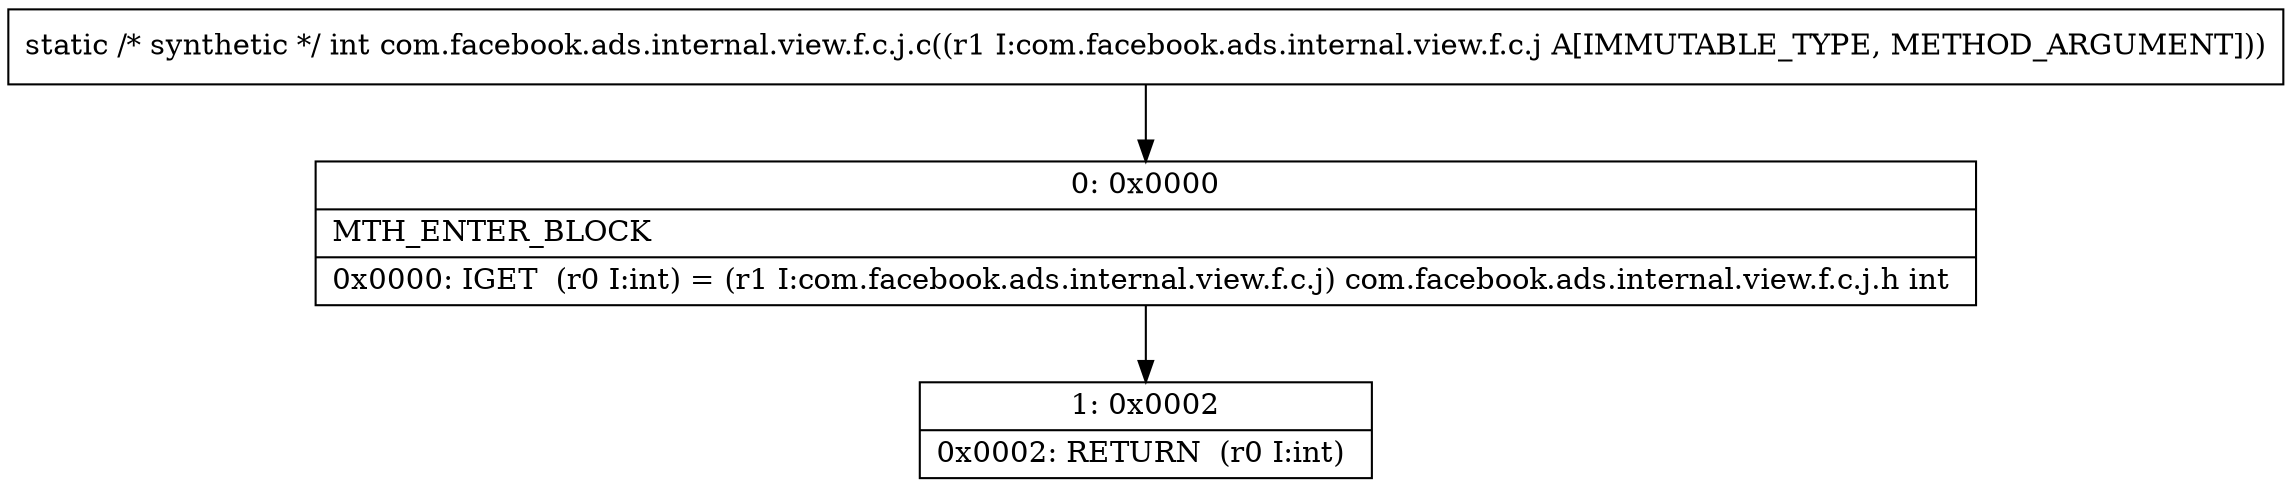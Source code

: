digraph "CFG forcom.facebook.ads.internal.view.f.c.j.c(Lcom\/facebook\/ads\/internal\/view\/f\/c\/j;)I" {
Node_0 [shape=record,label="{0\:\ 0x0000|MTH_ENTER_BLOCK\l|0x0000: IGET  (r0 I:int) = (r1 I:com.facebook.ads.internal.view.f.c.j) com.facebook.ads.internal.view.f.c.j.h int \l}"];
Node_1 [shape=record,label="{1\:\ 0x0002|0x0002: RETURN  (r0 I:int) \l}"];
MethodNode[shape=record,label="{static \/* synthetic *\/ int com.facebook.ads.internal.view.f.c.j.c((r1 I:com.facebook.ads.internal.view.f.c.j A[IMMUTABLE_TYPE, METHOD_ARGUMENT])) }"];
MethodNode -> Node_0;
Node_0 -> Node_1;
}

